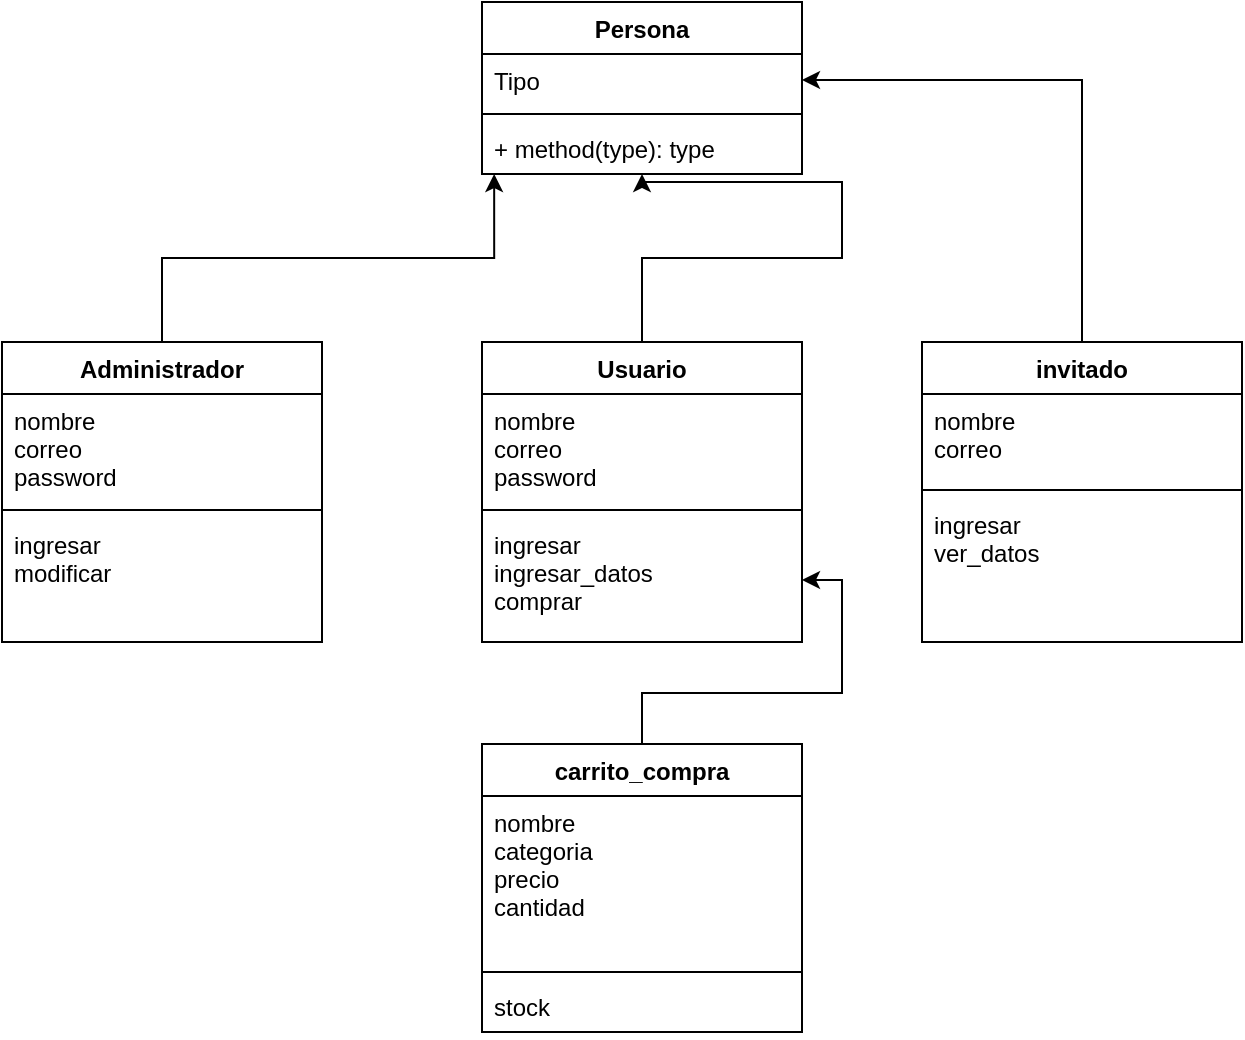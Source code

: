 <mxfile version="15.7.0" type="device"><diagram id="42R1qE54xbbtbncUJGrD" name="Page-1"><mxGraphModel dx="1426" dy="769" grid="1" gridSize="10" guides="1" tooltips="1" connect="1" arrows="1" fold="1" page="1" pageScale="1" pageWidth="827" pageHeight="1169" math="0" shadow="0"><root><mxCell id="0"/><mxCell id="1" parent="0"/><mxCell id="yIblK7OHyvfmZTlukUX3-1" value="Persona" style="swimlane;fontStyle=1;align=center;verticalAlign=top;childLayout=stackLayout;horizontal=1;startSize=26;horizontalStack=0;resizeParent=1;resizeParentMax=0;resizeLast=0;collapsible=1;marginBottom=0;" vertex="1" parent="1"><mxGeometry x="300" y="70" width="160" height="86" as="geometry"/></mxCell><mxCell id="yIblK7OHyvfmZTlukUX3-2" value="Tipo" style="text;strokeColor=none;fillColor=none;align=left;verticalAlign=top;spacingLeft=4;spacingRight=4;overflow=hidden;rotatable=0;points=[[0,0.5],[1,0.5]];portConstraint=eastwest;" vertex="1" parent="yIblK7OHyvfmZTlukUX3-1"><mxGeometry y="26" width="160" height="26" as="geometry"/></mxCell><mxCell id="yIblK7OHyvfmZTlukUX3-3" value="" style="line;strokeWidth=1;fillColor=none;align=left;verticalAlign=middle;spacingTop=-1;spacingLeft=3;spacingRight=3;rotatable=0;labelPosition=right;points=[];portConstraint=eastwest;" vertex="1" parent="yIblK7OHyvfmZTlukUX3-1"><mxGeometry y="52" width="160" height="8" as="geometry"/></mxCell><mxCell id="yIblK7OHyvfmZTlukUX3-4" value="+ method(type): type" style="text;strokeColor=none;fillColor=none;align=left;verticalAlign=top;spacingLeft=4;spacingRight=4;overflow=hidden;rotatable=0;points=[[0,0.5],[1,0.5]];portConstraint=eastwest;" vertex="1" parent="yIblK7OHyvfmZTlukUX3-1"><mxGeometry y="60" width="160" height="26" as="geometry"/></mxCell><mxCell id="yIblK7OHyvfmZTlukUX3-24" value="" style="edgeStyle=orthogonalEdgeStyle;rounded=0;orthogonalLoop=1;jettySize=auto;html=1;entryX=0.038;entryY=1;entryDx=0;entryDy=0;entryPerimeter=0;" edge="1" parent="1" source="yIblK7OHyvfmZTlukUX3-5" target="yIblK7OHyvfmZTlukUX3-4"><mxGeometry relative="1" as="geometry"><mxPoint x="140" y="115" as="targetPoint"/></mxGeometry></mxCell><mxCell id="yIblK7OHyvfmZTlukUX3-5" value="Administrador" style="swimlane;fontStyle=1;align=center;verticalAlign=top;childLayout=stackLayout;horizontal=1;startSize=26;horizontalStack=0;resizeParent=1;resizeParentMax=0;resizeLast=0;collapsible=1;marginBottom=0;" vertex="1" parent="1"><mxGeometry x="60" y="240" width="160" height="150" as="geometry"/></mxCell><mxCell id="yIblK7OHyvfmZTlukUX3-6" value="nombre&#10;correo&#10;password&#10;" style="text;strokeColor=none;fillColor=none;align=left;verticalAlign=top;spacingLeft=4;spacingRight=4;overflow=hidden;rotatable=0;points=[[0,0.5],[1,0.5]];portConstraint=eastwest;" vertex="1" parent="yIblK7OHyvfmZTlukUX3-5"><mxGeometry y="26" width="160" height="54" as="geometry"/></mxCell><mxCell id="yIblK7OHyvfmZTlukUX3-7" value="" style="line;strokeWidth=1;fillColor=none;align=left;verticalAlign=middle;spacingTop=-1;spacingLeft=3;spacingRight=3;rotatable=0;labelPosition=right;points=[];portConstraint=eastwest;" vertex="1" parent="yIblK7OHyvfmZTlukUX3-5"><mxGeometry y="80" width="160" height="8" as="geometry"/></mxCell><mxCell id="yIblK7OHyvfmZTlukUX3-8" value="ingresar&#10;modificar&#10;" style="text;strokeColor=none;fillColor=none;align=left;verticalAlign=top;spacingLeft=4;spacingRight=4;overflow=hidden;rotatable=0;points=[[0,0.5],[1,0.5]];portConstraint=eastwest;" vertex="1" parent="yIblK7OHyvfmZTlukUX3-5"><mxGeometry y="88" width="160" height="62" as="geometry"/></mxCell><mxCell id="yIblK7OHyvfmZTlukUX3-26" value="" style="edgeStyle=orthogonalEdgeStyle;rounded=0;orthogonalLoop=1;jettySize=auto;html=1;" edge="1" parent="1" source="yIblK7OHyvfmZTlukUX3-9" target="yIblK7OHyvfmZTlukUX3-4"><mxGeometry relative="1" as="geometry"><Array as="points"><mxPoint x="380" y="198"/><mxPoint x="480" y="198"/><mxPoint x="480" y="160"/><mxPoint x="380" y="160"/></Array></mxGeometry></mxCell><mxCell id="yIblK7OHyvfmZTlukUX3-9" value="Usuario" style="swimlane;fontStyle=1;align=center;verticalAlign=top;childLayout=stackLayout;horizontal=1;startSize=26;horizontalStack=0;resizeParent=1;resizeParentMax=0;resizeLast=0;collapsible=1;marginBottom=0;" vertex="1" parent="1"><mxGeometry x="300" y="240" width="160" height="150" as="geometry"/></mxCell><mxCell id="yIblK7OHyvfmZTlukUX3-10" value="nombre&#10;correo&#10;password" style="text;strokeColor=none;fillColor=none;align=left;verticalAlign=top;spacingLeft=4;spacingRight=4;overflow=hidden;rotatable=0;points=[[0,0.5],[1,0.5]];portConstraint=eastwest;" vertex="1" parent="yIblK7OHyvfmZTlukUX3-9"><mxGeometry y="26" width="160" height="54" as="geometry"/></mxCell><mxCell id="yIblK7OHyvfmZTlukUX3-11" value="" style="line;strokeWidth=1;fillColor=none;align=left;verticalAlign=middle;spacingTop=-1;spacingLeft=3;spacingRight=3;rotatable=0;labelPosition=right;points=[];portConstraint=eastwest;" vertex="1" parent="yIblK7OHyvfmZTlukUX3-9"><mxGeometry y="80" width="160" height="8" as="geometry"/></mxCell><mxCell id="yIblK7OHyvfmZTlukUX3-12" value="ingresar&#10;ingresar_datos&#10;comprar" style="text;strokeColor=none;fillColor=none;align=left;verticalAlign=top;spacingLeft=4;spacingRight=4;overflow=hidden;rotatable=0;points=[[0,0.5],[1,0.5]];portConstraint=eastwest;" vertex="1" parent="yIblK7OHyvfmZTlukUX3-9"><mxGeometry y="88" width="160" height="62" as="geometry"/></mxCell><mxCell id="yIblK7OHyvfmZTlukUX3-28" style="edgeStyle=orthogonalEdgeStyle;rounded=0;orthogonalLoop=1;jettySize=auto;html=1;entryX=1;entryY=0.5;entryDx=0;entryDy=0;" edge="1" parent="1" source="yIblK7OHyvfmZTlukUX3-13" target="yIblK7OHyvfmZTlukUX3-2"><mxGeometry relative="1" as="geometry"/></mxCell><mxCell id="yIblK7OHyvfmZTlukUX3-13" value="invitado" style="swimlane;fontStyle=1;align=center;verticalAlign=top;childLayout=stackLayout;horizontal=1;startSize=26;horizontalStack=0;resizeParent=1;resizeParentMax=0;resizeLast=0;collapsible=1;marginBottom=0;" vertex="1" parent="1"><mxGeometry x="520" y="240" width="160" height="150" as="geometry"/></mxCell><mxCell id="yIblK7OHyvfmZTlukUX3-14" value="nombre&#10;correo" style="text;strokeColor=none;fillColor=none;align=left;verticalAlign=top;spacingLeft=4;spacingRight=4;overflow=hidden;rotatable=0;points=[[0,0.5],[1,0.5]];portConstraint=eastwest;" vertex="1" parent="yIblK7OHyvfmZTlukUX3-13"><mxGeometry y="26" width="160" height="44" as="geometry"/></mxCell><mxCell id="yIblK7OHyvfmZTlukUX3-15" value="" style="line;strokeWidth=1;fillColor=none;align=left;verticalAlign=middle;spacingTop=-1;spacingLeft=3;spacingRight=3;rotatable=0;labelPosition=right;points=[];portConstraint=eastwest;" vertex="1" parent="yIblK7OHyvfmZTlukUX3-13"><mxGeometry y="70" width="160" height="8" as="geometry"/></mxCell><mxCell id="yIblK7OHyvfmZTlukUX3-16" value="ingresar&#10;ver_datos&#10;" style="text;strokeColor=none;fillColor=none;align=left;verticalAlign=top;spacingLeft=4;spacingRight=4;overflow=hidden;rotatable=0;points=[[0,0.5],[1,0.5]];portConstraint=eastwest;" vertex="1" parent="yIblK7OHyvfmZTlukUX3-13"><mxGeometry y="78" width="160" height="72" as="geometry"/></mxCell><mxCell id="yIblK7OHyvfmZTlukUX3-30" value="" style="edgeStyle=orthogonalEdgeStyle;rounded=0;orthogonalLoop=1;jettySize=auto;html=1;" edge="1" parent="1" source="yIblK7OHyvfmZTlukUX3-17" target="yIblK7OHyvfmZTlukUX3-12"><mxGeometry relative="1" as="geometry"/></mxCell><mxCell id="yIblK7OHyvfmZTlukUX3-17" value="carrito_compra" style="swimlane;fontStyle=1;align=center;verticalAlign=top;childLayout=stackLayout;horizontal=1;startSize=26;horizontalStack=0;resizeParent=1;resizeParentMax=0;resizeLast=0;collapsible=1;marginBottom=0;" vertex="1" parent="1"><mxGeometry x="300" y="441" width="160" height="144" as="geometry"/></mxCell><mxCell id="yIblK7OHyvfmZTlukUX3-18" value="nombre&#10;categoria&#10;precio&#10;cantidad" style="text;strokeColor=none;fillColor=none;align=left;verticalAlign=top;spacingLeft=4;spacingRight=4;overflow=hidden;rotatable=0;points=[[0,0.5],[1,0.5]];portConstraint=eastwest;" vertex="1" parent="yIblK7OHyvfmZTlukUX3-17"><mxGeometry y="26" width="160" height="84" as="geometry"/></mxCell><mxCell id="yIblK7OHyvfmZTlukUX3-19" value="" style="line;strokeWidth=1;fillColor=none;align=left;verticalAlign=middle;spacingTop=-1;spacingLeft=3;spacingRight=3;rotatable=0;labelPosition=right;points=[];portConstraint=eastwest;" vertex="1" parent="yIblK7OHyvfmZTlukUX3-17"><mxGeometry y="110" width="160" height="8" as="geometry"/></mxCell><mxCell id="yIblK7OHyvfmZTlukUX3-20" value="stock" style="text;strokeColor=none;fillColor=none;align=left;verticalAlign=top;spacingLeft=4;spacingRight=4;overflow=hidden;rotatable=0;points=[[0,0.5],[1,0.5]];portConstraint=eastwest;" vertex="1" parent="yIblK7OHyvfmZTlukUX3-17"><mxGeometry y="118" width="160" height="26" as="geometry"/></mxCell></root></mxGraphModel></diagram></mxfile>